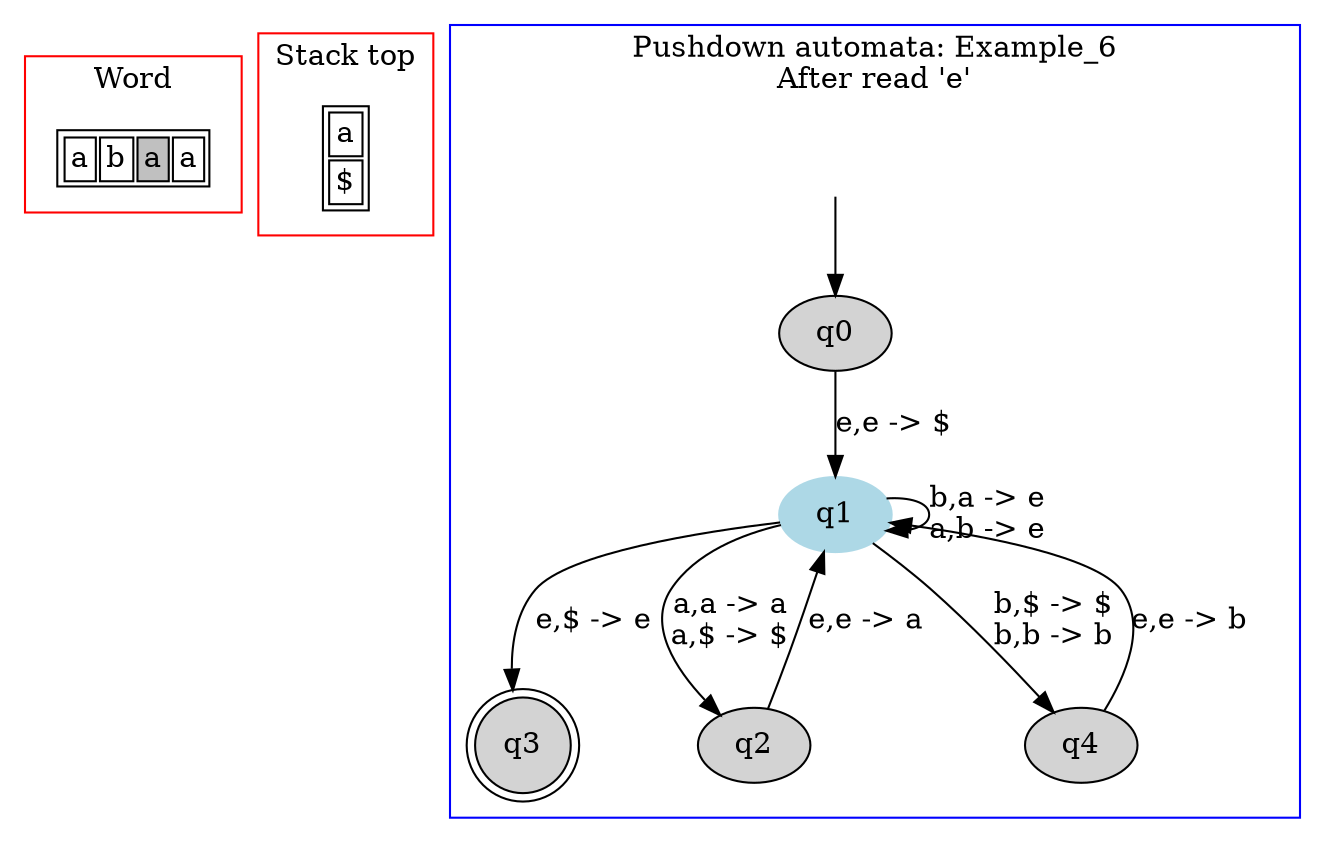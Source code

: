 digraph G {
	subgraph cluster_0 {
		node [shape=plaintext];

struct1 [label=<<TABLE>
<TR>
<TD><FONT>a</FONT></TD>
<TD><FONT>b</FONT></TD>
<TD BGCOLOR="gray"><FONT>a</FONT></TD>
<TD><FONT>a</FONT></TD>
</TR>
</TABLE>>];
label = "Word";
color=red;
}
	subgraph cluster_2 {
		node [shape=plaintext];

struct2 [label=<<TABLE>
<TR>
<TD>
a</TD>
</TR>
<TR>
<TD>
$</TD>
</TR>
</TABLE>>];
label = "Stack top";
color=red;
}
	subgraph cluster_1 {
		node [style=filled];
		label = "Pushdown automata: Example_6
After read 'e'"
		color=blue;

		q0;
		q1 [color="lightblue"];
		q2;
		q3 [shape="doublecircle"];
		q4;
		q0->q1[label="e,e -> $"];
		q1->q1[label="b,a -> e
a,b -> e"];
		q1->q2[label="a,a -> a
a,$ -> $"];
		q1->q3[label="e,$ -> e"];
		q1->q4[label="b,$ -> $
b,b -> b"];
		q2->q1[label="e,e -> a"];
		q4->q1[label="e,e -> b"];
x [color=white, label=""];		x->q0	}

}